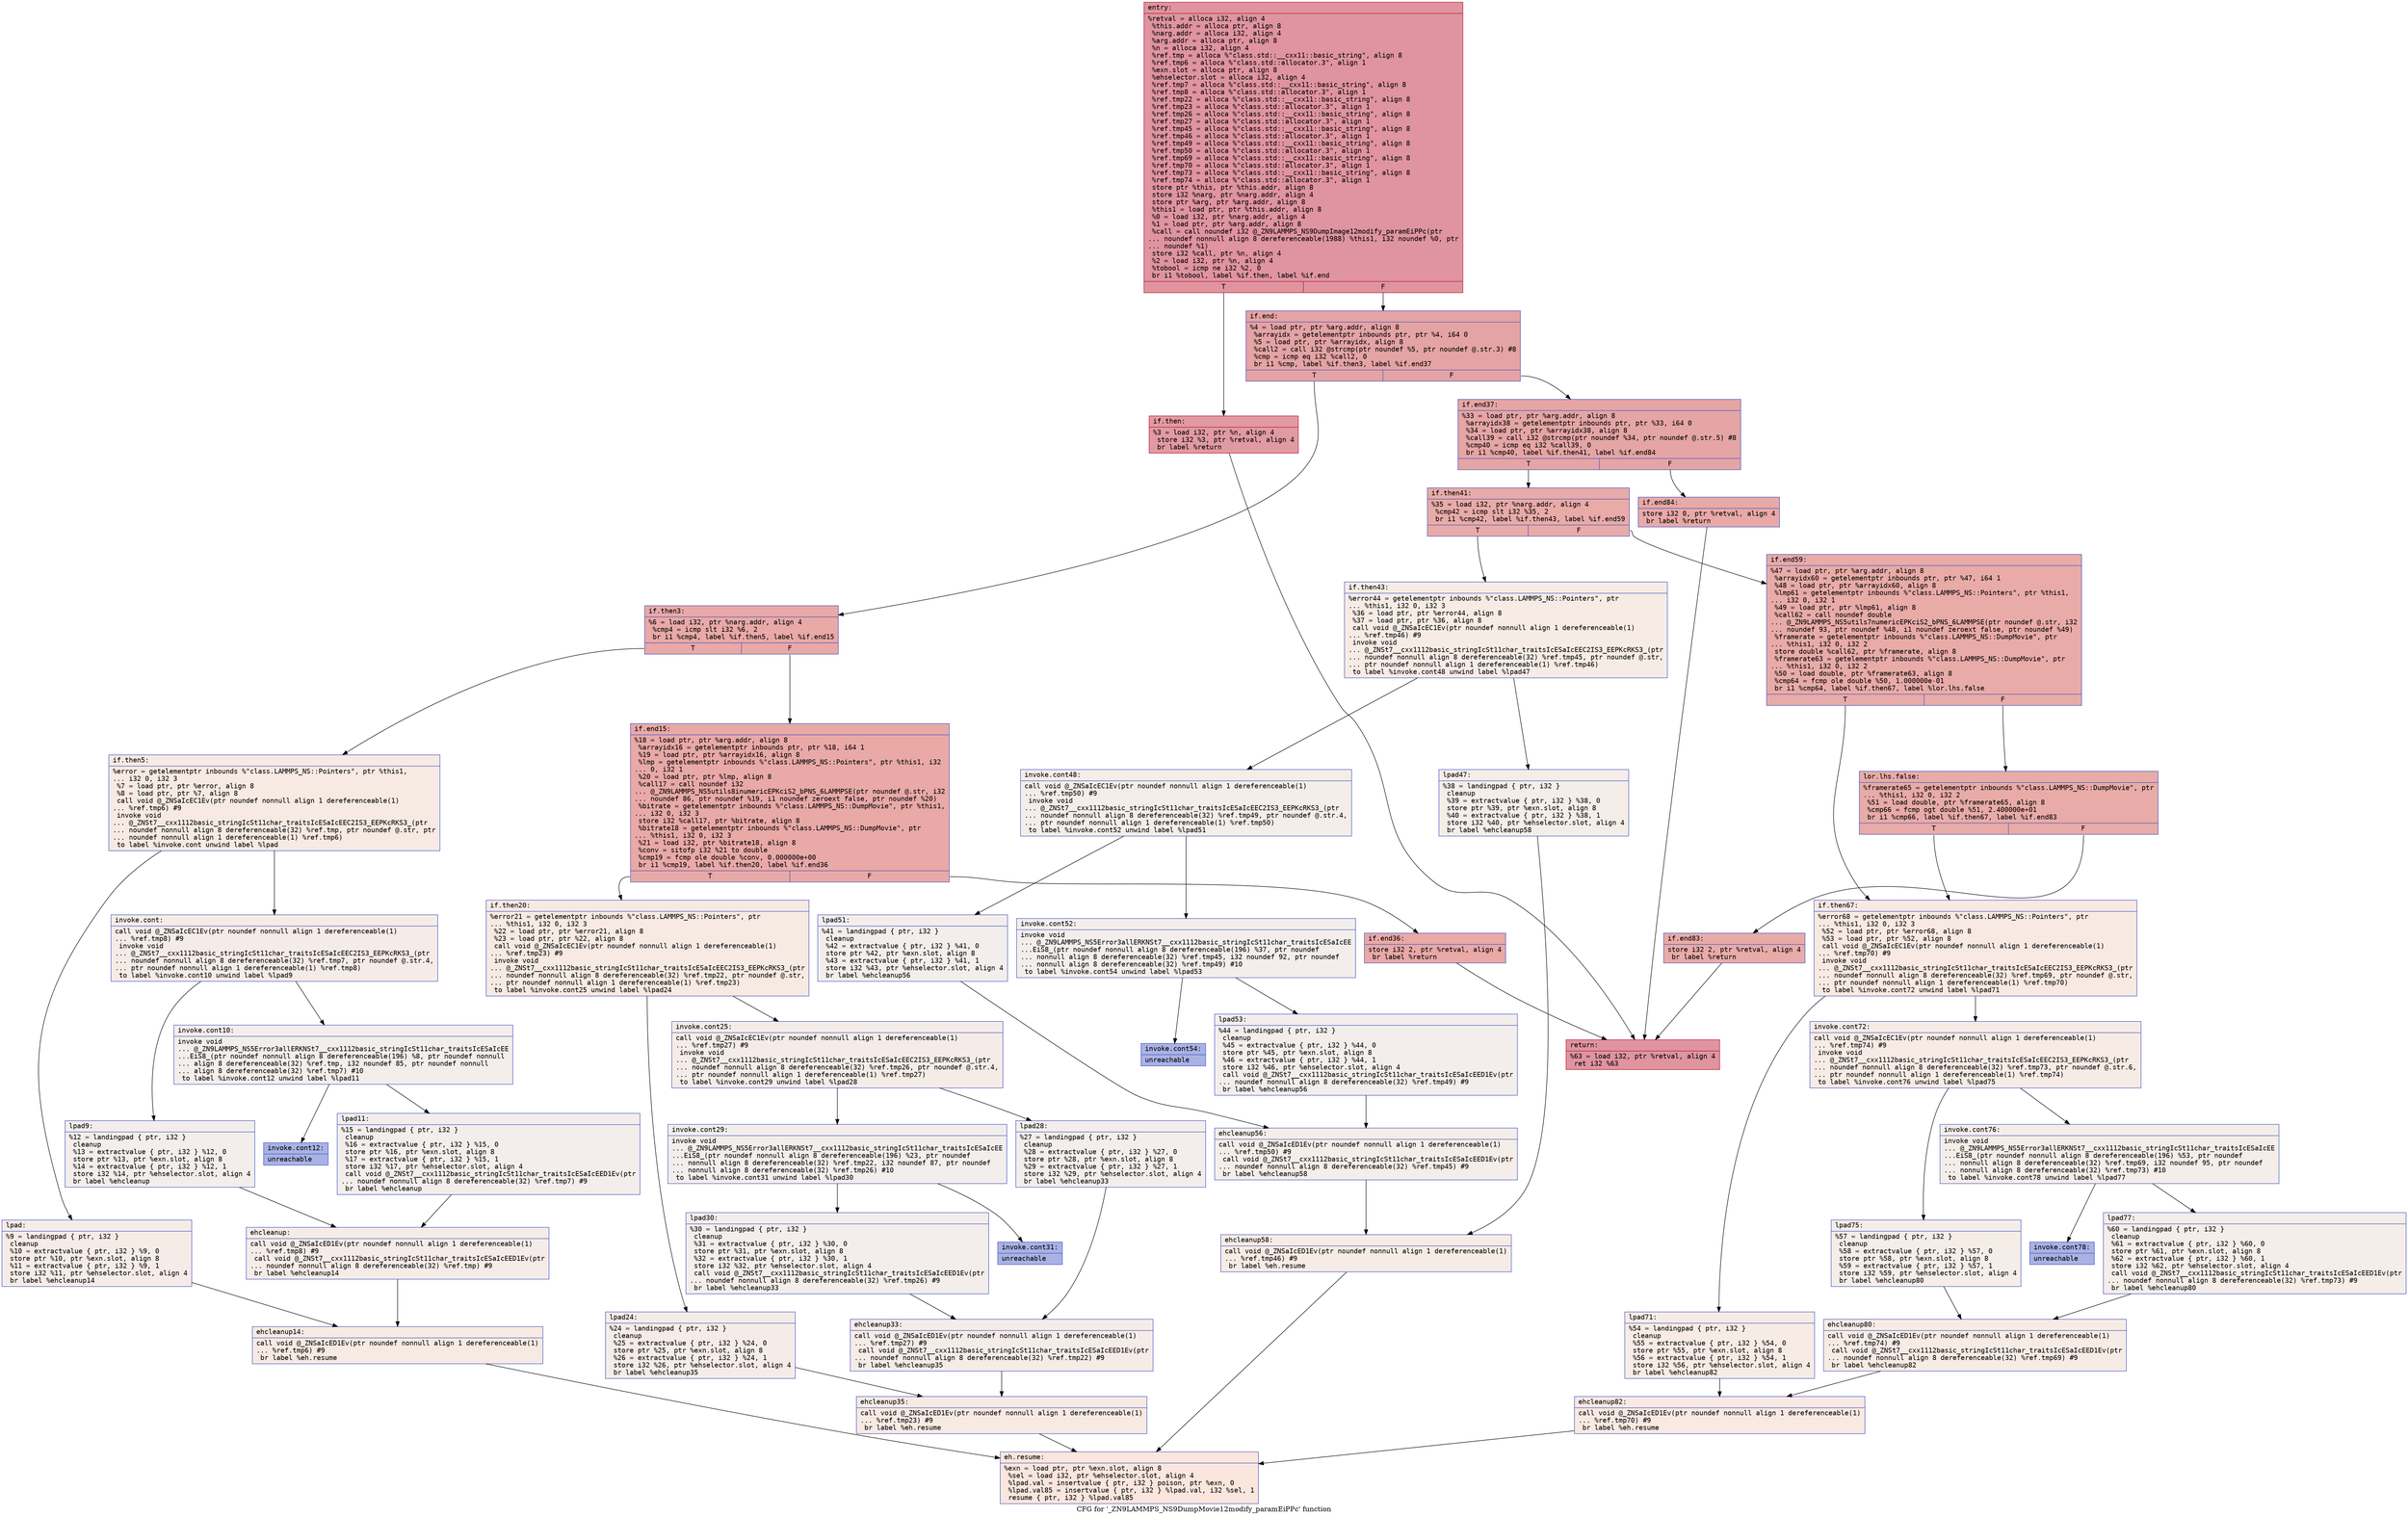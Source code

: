 digraph "CFG for '_ZN9LAMMPS_NS9DumpMovie12modify_paramEiPPc' function" {
	label="CFG for '_ZN9LAMMPS_NS9DumpMovie12modify_paramEiPPc' function";

	Node0x55651ed3fab0 [shape=record,color="#b70d28ff", style=filled, fillcolor="#b70d2870" fontname="Courier",label="{entry:\l|  %retval = alloca i32, align 4\l  %this.addr = alloca ptr, align 8\l  %narg.addr = alloca i32, align 4\l  %arg.addr = alloca ptr, align 8\l  %n = alloca i32, align 4\l  %ref.tmp = alloca %\"class.std::__cxx11::basic_string\", align 8\l  %ref.tmp6 = alloca %\"class.std::allocator.3\", align 1\l  %exn.slot = alloca ptr, align 8\l  %ehselector.slot = alloca i32, align 4\l  %ref.tmp7 = alloca %\"class.std::__cxx11::basic_string\", align 8\l  %ref.tmp8 = alloca %\"class.std::allocator.3\", align 1\l  %ref.tmp22 = alloca %\"class.std::__cxx11::basic_string\", align 8\l  %ref.tmp23 = alloca %\"class.std::allocator.3\", align 1\l  %ref.tmp26 = alloca %\"class.std::__cxx11::basic_string\", align 8\l  %ref.tmp27 = alloca %\"class.std::allocator.3\", align 1\l  %ref.tmp45 = alloca %\"class.std::__cxx11::basic_string\", align 8\l  %ref.tmp46 = alloca %\"class.std::allocator.3\", align 1\l  %ref.tmp49 = alloca %\"class.std::__cxx11::basic_string\", align 8\l  %ref.tmp50 = alloca %\"class.std::allocator.3\", align 1\l  %ref.tmp69 = alloca %\"class.std::__cxx11::basic_string\", align 8\l  %ref.tmp70 = alloca %\"class.std::allocator.3\", align 1\l  %ref.tmp73 = alloca %\"class.std::__cxx11::basic_string\", align 8\l  %ref.tmp74 = alloca %\"class.std::allocator.3\", align 1\l  store ptr %this, ptr %this.addr, align 8\l  store i32 %narg, ptr %narg.addr, align 4\l  store ptr %arg, ptr %arg.addr, align 8\l  %this1 = load ptr, ptr %this.addr, align 8\l  %0 = load i32, ptr %narg.addr, align 4\l  %1 = load ptr, ptr %arg.addr, align 8\l  %call = call noundef i32 @_ZN9LAMMPS_NS9DumpImage12modify_paramEiPPc(ptr\l... noundef nonnull align 8 dereferenceable(1988) %this1, i32 noundef %0, ptr\l... noundef %1)\l  store i32 %call, ptr %n, align 4\l  %2 = load i32, ptr %n, align 4\l  %tobool = icmp ne i32 %2, 0\l  br i1 %tobool, label %if.then, label %if.end\l|{<s0>T|<s1>F}}"];
	Node0x55651ed3fab0:s0 -> Node0x55651ed38a00[tooltip="entry -> if.then\nProbability 62.50%" ];
	Node0x55651ed3fab0:s1 -> Node0x55651ed38a70[tooltip="entry -> if.end\nProbability 37.50%" ];
	Node0x55651ed38a00 [shape=record,color="#b70d28ff", style=filled, fillcolor="#bb1b2c70" fontname="Courier",label="{if.then:\l|  %3 = load i32, ptr %n, align 4\l  store i32 %3, ptr %retval, align 4\l  br label %return\l}"];
	Node0x55651ed38a00 -> Node0x55651ed38cb0[tooltip="if.then -> return\nProbability 100.00%" ];
	Node0x55651ed38a70 [shape=record,color="#3d50c3ff", style=filled, fillcolor="#c32e3170" fontname="Courier",label="{if.end:\l|  %4 = load ptr, ptr %arg.addr, align 8\l  %arrayidx = getelementptr inbounds ptr, ptr %4, i64 0\l  %5 = load ptr, ptr %arrayidx, align 8\l  %call2 = call i32 @strcmp(ptr noundef %5, ptr noundef @.str.3) #8\l  %cmp = icmp eq i32 %call2, 0\l  br i1 %cmp, label %if.then3, label %if.end37\l|{<s0>T|<s1>F}}"];
	Node0x55651ed38a70:s0 -> Node0x55651ed391e0[tooltip="if.end -> if.then3\nProbability 37.50%" ];
	Node0x55651ed38a70:s1 -> Node0x55651ed39260[tooltip="if.end -> if.end37\nProbability 62.50%" ];
	Node0x55651ed391e0 [shape=record,color="#3d50c3ff", style=filled, fillcolor="#ca3b3770" fontname="Courier",label="{if.then3:\l|  %6 = load i32, ptr %narg.addr, align 4\l  %cmp4 = icmp slt i32 %6, 2\l  br i1 %cmp4, label %if.then5, label %if.end15\l|{<s0>T|<s1>F}}"];
	Node0x55651ed391e0:s0 -> Node0x55651ed394c0[tooltip="if.then3 -> if.then5\nProbability 0.00%" ];
	Node0x55651ed391e0:s1 -> Node0x55651ed39540[tooltip="if.then3 -> if.end15\nProbability 100.00%" ];
	Node0x55651ed394c0 [shape=record,color="#3d50c3ff", style=filled, fillcolor="#eed0c070" fontname="Courier",label="{if.then5:\l|  %error = getelementptr inbounds %\"class.LAMMPS_NS::Pointers\", ptr %this1,\l... i32 0, i32 3\l  %7 = load ptr, ptr %error, align 8\l  %8 = load ptr, ptr %7, align 8\l  call void @_ZNSaIcEC1Ev(ptr noundef nonnull align 1 dereferenceable(1)\l... %ref.tmp6) #9\l  invoke void\l... @_ZNSt7__cxx1112basic_stringIcSt11char_traitsIcESaIcEEC2IS3_EEPKcRKS3_(ptr\l... noundef nonnull align 8 dereferenceable(32) %ref.tmp, ptr noundef @.str, ptr\l... noundef nonnull align 1 dereferenceable(1) %ref.tmp6)\l          to label %invoke.cont unwind label %lpad\l}"];
	Node0x55651ed394c0 -> Node0x55651ed44200[tooltip="if.then5 -> invoke.cont\nProbability 50.00%" ];
	Node0x55651ed394c0 -> Node0x55651ed44280[tooltip="if.then5 -> lpad\nProbability 50.00%" ];
	Node0x55651ed44200 [shape=record,color="#3d50c3ff", style=filled, fillcolor="#ead5c970" fontname="Courier",label="{invoke.cont:\l|  call void @_ZNSaIcEC1Ev(ptr noundef nonnull align 1 dereferenceable(1)\l... %ref.tmp8) #9\l  invoke void\l... @_ZNSt7__cxx1112basic_stringIcSt11char_traitsIcESaIcEEC2IS3_EEPKcRKS3_(ptr\l... noundef nonnull align 8 dereferenceable(32) %ref.tmp7, ptr noundef @.str.4,\l... ptr noundef nonnull align 1 dereferenceable(1) %ref.tmp8)\l          to label %invoke.cont10 unwind label %lpad9\l}"];
	Node0x55651ed44200 -> Node0x55651ed44580[tooltip="invoke.cont -> invoke.cont10\nProbability 50.00%" ];
	Node0x55651ed44200 -> Node0x55651ed445d0[tooltip="invoke.cont -> lpad9\nProbability 50.00%" ];
	Node0x55651ed44580 [shape=record,color="#3d50c3ff", style=filled, fillcolor="#e5d8d170" fontname="Courier",label="{invoke.cont10:\l|  invoke void\l... @_ZN9LAMMPS_NS5Error3allERKNSt7__cxx1112basic_stringIcSt11char_traitsIcESaIcEE\l...EiS8_(ptr noundef nonnull align 8 dereferenceable(196) %8, ptr noundef nonnull\l... align 8 dereferenceable(32) %ref.tmp, i32 noundef 85, ptr noundef nonnull\l... align 8 dereferenceable(32) %ref.tmp7) #10\l          to label %invoke.cont12 unwind label %lpad11\l}"];
	Node0x55651ed44580 -> Node0x55651ed44530[tooltip="invoke.cont10 -> invoke.cont12\nProbability 0.00%" ];
	Node0x55651ed44580 -> Node0x55651ed448f0[tooltip="invoke.cont10 -> lpad11\nProbability 100.00%" ];
	Node0x55651ed44530 [shape=record,color="#3d50c3ff", style=filled, fillcolor="#3d50c370" fontname="Courier",label="{invoke.cont12:\l|  unreachable\l}"];
	Node0x55651ed44280 [shape=record,color="#3d50c3ff", style=filled, fillcolor="#ead5c970" fontname="Courier",label="{lpad:\l|  %9 = landingpad \{ ptr, i32 \}\l          cleanup\l  %10 = extractvalue \{ ptr, i32 \} %9, 0\l  store ptr %10, ptr %exn.slot, align 8\l  %11 = extractvalue \{ ptr, i32 \} %9, 1\l  store i32 %11, ptr %ehselector.slot, align 4\l  br label %ehcleanup14\l}"];
	Node0x55651ed44280 -> Node0x55651ed44eb0[tooltip="lpad -> ehcleanup14\nProbability 100.00%" ];
	Node0x55651ed445d0 [shape=record,color="#3d50c3ff", style=filled, fillcolor="#e5d8d170" fontname="Courier",label="{lpad9:\l|  %12 = landingpad \{ ptr, i32 \}\l          cleanup\l  %13 = extractvalue \{ ptr, i32 \} %12, 0\l  store ptr %13, ptr %exn.slot, align 8\l  %14 = extractvalue \{ ptr, i32 \} %12, 1\l  store i32 %14, ptr %ehselector.slot, align 4\l  br label %ehcleanup\l}"];
	Node0x55651ed445d0 -> Node0x55651ed45820[tooltip="lpad9 -> ehcleanup\nProbability 100.00%" ];
	Node0x55651ed448f0 [shape=record,color="#3d50c3ff", style=filled, fillcolor="#e5d8d170" fontname="Courier",label="{lpad11:\l|  %15 = landingpad \{ ptr, i32 \}\l          cleanup\l  %16 = extractvalue \{ ptr, i32 \} %15, 0\l  store ptr %16, ptr %exn.slot, align 8\l  %17 = extractvalue \{ ptr, i32 \} %15, 1\l  store i32 %17, ptr %ehselector.slot, align 4\l  call void @_ZNSt7__cxx1112basic_stringIcSt11char_traitsIcESaIcEED1Ev(ptr\l... noundef nonnull align 8 dereferenceable(32) %ref.tmp7) #9\l  br label %ehcleanup\l}"];
	Node0x55651ed448f0 -> Node0x55651ed45820[tooltip="lpad11 -> ehcleanup\nProbability 100.00%" ];
	Node0x55651ed45820 [shape=record,color="#3d50c3ff", style=filled, fillcolor="#ead5c970" fontname="Courier",label="{ehcleanup:\l|  call void @_ZNSaIcED1Ev(ptr noundef nonnull align 1 dereferenceable(1)\l... %ref.tmp8) #9\l  call void @_ZNSt7__cxx1112basic_stringIcSt11char_traitsIcESaIcEED1Ev(ptr\l... noundef nonnull align 8 dereferenceable(32) %ref.tmp) #9\l  br label %ehcleanup14\l}"];
	Node0x55651ed45820 -> Node0x55651ed44eb0[tooltip="ehcleanup -> ehcleanup14\nProbability 100.00%" ];
	Node0x55651ed44eb0 [shape=record,color="#3d50c3ff", style=filled, fillcolor="#eed0c070" fontname="Courier",label="{ehcleanup14:\l|  call void @_ZNSaIcED1Ev(ptr noundef nonnull align 1 dereferenceable(1)\l... %ref.tmp6) #9\l  br label %eh.resume\l}"];
	Node0x55651ed44eb0 -> Node0x55651ed460d0[tooltip="ehcleanup14 -> eh.resume\nProbability 100.00%" ];
	Node0x55651ed39540 [shape=record,color="#3d50c3ff", style=filled, fillcolor="#ca3b3770" fontname="Courier",label="{if.end15:\l|  %18 = load ptr, ptr %arg.addr, align 8\l  %arrayidx16 = getelementptr inbounds ptr, ptr %18, i64 1\l  %19 = load ptr, ptr %arrayidx16, align 8\l  %lmp = getelementptr inbounds %\"class.LAMMPS_NS::Pointers\", ptr %this1, i32\l... 0, i32 1\l  %20 = load ptr, ptr %lmp, align 8\l  %call17 = call noundef i32\l... @_ZN9LAMMPS_NS5utils8inumericEPKciS2_bPNS_6LAMMPSE(ptr noundef @.str, i32\l... noundef 86, ptr noundef %19, i1 noundef zeroext false, ptr noundef %20)\l  %bitrate = getelementptr inbounds %\"class.LAMMPS_NS::DumpMovie\", ptr %this1,\l... i32 0, i32 3\l  store i32 %call17, ptr %bitrate, align 8\l  %bitrate18 = getelementptr inbounds %\"class.LAMMPS_NS::DumpMovie\", ptr\l... %this1, i32 0, i32 3\l  %21 = load i32, ptr %bitrate18, align 8\l  %conv = sitofp i32 %21 to double\l  %cmp19 = fcmp ole double %conv, 0.000000e+00\l  br i1 %cmp19, label %if.then20, label %if.end36\l|{<s0>T|<s1>F}}"];
	Node0x55651ed39540:s0 -> Node0x55651ed46c00[tooltip="if.end15 -> if.then20\nProbability 0.00%" ];
	Node0x55651ed39540:s1 -> Node0x55651ed46c80[tooltip="if.end15 -> if.end36\nProbability 100.00%" ];
	Node0x55651ed46c00 [shape=record,color="#3d50c3ff", style=filled, fillcolor="#eed0c070" fontname="Courier",label="{if.then20:\l|  %error21 = getelementptr inbounds %\"class.LAMMPS_NS::Pointers\", ptr\l... %this1, i32 0, i32 3\l  %22 = load ptr, ptr %error21, align 8\l  %23 = load ptr, ptr %22, align 8\l  call void @_ZNSaIcEC1Ev(ptr noundef nonnull align 1 dereferenceable(1)\l... %ref.tmp23) #9\l  invoke void\l... @_ZNSt7__cxx1112basic_stringIcSt11char_traitsIcESaIcEEC2IS3_EEPKcRKS3_(ptr\l... noundef nonnull align 8 dereferenceable(32) %ref.tmp22, ptr noundef @.str,\l... ptr noundef nonnull align 1 dereferenceable(1) %ref.tmp23)\l          to label %invoke.cont25 unwind label %lpad24\l}"];
	Node0x55651ed46c00 -> Node0x55651ed47110[tooltip="if.then20 -> invoke.cont25\nProbability 50.00%" ];
	Node0x55651ed46c00 -> Node0x55651ed47190[tooltip="if.then20 -> lpad24\nProbability 50.00%" ];
	Node0x55651ed47110 [shape=record,color="#3d50c3ff", style=filled, fillcolor="#ead5c970" fontname="Courier",label="{invoke.cont25:\l|  call void @_ZNSaIcEC1Ev(ptr noundef nonnull align 1 dereferenceable(1)\l... %ref.tmp27) #9\l  invoke void\l... @_ZNSt7__cxx1112basic_stringIcSt11char_traitsIcESaIcEEC2IS3_EEPKcRKS3_(ptr\l... noundef nonnull align 8 dereferenceable(32) %ref.tmp26, ptr noundef @.str.4,\l... ptr noundef nonnull align 1 dereferenceable(1) %ref.tmp27)\l          to label %invoke.cont29 unwind label %lpad28\l}"];
	Node0x55651ed47110 -> Node0x55651ed47510[tooltip="invoke.cont25 -> invoke.cont29\nProbability 50.00%" ];
	Node0x55651ed47110 -> Node0x55651ed47560[tooltip="invoke.cont25 -> lpad28\nProbability 50.00%" ];
	Node0x55651ed47510 [shape=record,color="#3d50c3ff", style=filled, fillcolor="#e5d8d170" fontname="Courier",label="{invoke.cont29:\l|  invoke void\l... @_ZN9LAMMPS_NS5Error3allERKNSt7__cxx1112basic_stringIcSt11char_traitsIcESaIcEE\l...EiS8_(ptr noundef nonnull align 8 dereferenceable(196) %23, ptr noundef\l... nonnull align 8 dereferenceable(32) %ref.tmp22, i32 noundef 87, ptr noundef\l... nonnull align 8 dereferenceable(32) %ref.tmp26) #10\l          to label %invoke.cont31 unwind label %lpad30\l}"];
	Node0x55651ed47510 -> Node0x55651ed474c0[tooltip="invoke.cont29 -> invoke.cont31\nProbability 0.00%" ];
	Node0x55651ed47510 -> Node0x55651ed47880[tooltip="invoke.cont29 -> lpad30\nProbability 100.00%" ];
	Node0x55651ed474c0 [shape=record,color="#3d50c3ff", style=filled, fillcolor="#3d50c370" fontname="Courier",label="{invoke.cont31:\l|  unreachable\l}"];
	Node0x55651ed47190 [shape=record,color="#3d50c3ff", style=filled, fillcolor="#ead5c970" fontname="Courier",label="{lpad24:\l|  %24 = landingpad \{ ptr, i32 \}\l          cleanup\l  %25 = extractvalue \{ ptr, i32 \} %24, 0\l  store ptr %25, ptr %exn.slot, align 8\l  %26 = extractvalue \{ ptr, i32 \} %24, 1\l  store i32 %26, ptr %ehselector.slot, align 4\l  br label %ehcleanup35\l}"];
	Node0x55651ed47190 -> Node0x55651ed47e40[tooltip="lpad24 -> ehcleanup35\nProbability 100.00%" ];
	Node0x55651ed47560 [shape=record,color="#3d50c3ff", style=filled, fillcolor="#e5d8d170" fontname="Courier",label="{lpad28:\l|  %27 = landingpad \{ ptr, i32 \}\l          cleanup\l  %28 = extractvalue \{ ptr, i32 \} %27, 0\l  store ptr %28, ptr %exn.slot, align 8\l  %29 = extractvalue \{ ptr, i32 \} %27, 1\l  store i32 %29, ptr %ehselector.slot, align 4\l  br label %ehcleanup33\l}"];
	Node0x55651ed47560 -> Node0x55651ed48190[tooltip="lpad28 -> ehcleanup33\nProbability 100.00%" ];
	Node0x55651ed47880 [shape=record,color="#3d50c3ff", style=filled, fillcolor="#e5d8d170" fontname="Courier",label="{lpad30:\l|  %30 = landingpad \{ ptr, i32 \}\l          cleanup\l  %31 = extractvalue \{ ptr, i32 \} %30, 0\l  store ptr %31, ptr %exn.slot, align 8\l  %32 = extractvalue \{ ptr, i32 \} %30, 1\l  store i32 %32, ptr %ehselector.slot, align 4\l  call void @_ZNSt7__cxx1112basic_stringIcSt11char_traitsIcESaIcEED1Ev(ptr\l... noundef nonnull align 8 dereferenceable(32) %ref.tmp26) #9\l  br label %ehcleanup33\l}"];
	Node0x55651ed47880 -> Node0x55651ed48190[tooltip="lpad30 -> ehcleanup33\nProbability 100.00%" ];
	Node0x55651ed48190 [shape=record,color="#3d50c3ff", style=filled, fillcolor="#ead5c970" fontname="Courier",label="{ehcleanup33:\l|  call void @_ZNSaIcED1Ev(ptr noundef nonnull align 1 dereferenceable(1)\l... %ref.tmp27) #9\l  call void @_ZNSt7__cxx1112basic_stringIcSt11char_traitsIcESaIcEED1Ev(ptr\l... noundef nonnull align 8 dereferenceable(32) %ref.tmp22) #9\l  br label %ehcleanup35\l}"];
	Node0x55651ed48190 -> Node0x55651ed47e40[tooltip="ehcleanup33 -> ehcleanup35\nProbability 100.00%" ];
	Node0x55651ed47e40 [shape=record,color="#3d50c3ff", style=filled, fillcolor="#eed0c070" fontname="Courier",label="{ehcleanup35:\l|  call void @_ZNSaIcED1Ev(ptr noundef nonnull align 1 dereferenceable(1)\l... %ref.tmp23) #9\l  br label %eh.resume\l}"];
	Node0x55651ed47e40 -> Node0x55651ed460d0[tooltip="ehcleanup35 -> eh.resume\nProbability 100.00%" ];
	Node0x55651ed46c80 [shape=record,color="#3d50c3ff", style=filled, fillcolor="#ca3b3770" fontname="Courier",label="{if.end36:\l|  store i32 2, ptr %retval, align 4\l  br label %return\l}"];
	Node0x55651ed46c80 -> Node0x55651ed38cb0[tooltip="if.end36 -> return\nProbability 100.00%" ];
	Node0x55651ed39260 [shape=record,color="#3d50c3ff", style=filled, fillcolor="#c5333470" fontname="Courier",label="{if.end37:\l|  %33 = load ptr, ptr %arg.addr, align 8\l  %arrayidx38 = getelementptr inbounds ptr, ptr %33, i64 0\l  %34 = load ptr, ptr %arrayidx38, align 8\l  %call39 = call i32 @strcmp(ptr noundef %34, ptr noundef @.str.5) #8\l  %cmp40 = icmp eq i32 %call39, 0\l  br i1 %cmp40, label %if.then41, label %if.end84\l|{<s0>T|<s1>F}}"];
	Node0x55651ed39260:s0 -> Node0x55651ed48f40[tooltip="if.end37 -> if.then41\nProbability 37.50%" ];
	Node0x55651ed39260:s1 -> Node0x55651ed48fc0[tooltip="if.end37 -> if.end84\nProbability 62.50%" ];
	Node0x55651ed48f40 [shape=record,color="#3d50c3ff", style=filled, fillcolor="#cc403a70" fontname="Courier",label="{if.then41:\l|  %35 = load i32, ptr %narg.addr, align 4\l  %cmp42 = icmp slt i32 %35, 2\l  br i1 %cmp42, label %if.then43, label %if.end59\l|{<s0>T|<s1>F}}"];
	Node0x55651ed48f40:s0 -> Node0x55651ed49220[tooltip="if.then41 -> if.then43\nProbability 0.00%" ];
	Node0x55651ed48f40:s1 -> Node0x55651ed492a0[tooltip="if.then41 -> if.end59\nProbability 100.00%" ];
	Node0x55651ed49220 [shape=record,color="#3d50c3ff", style=filled, fillcolor="#ecd3c570" fontname="Courier",label="{if.then43:\l|  %error44 = getelementptr inbounds %\"class.LAMMPS_NS::Pointers\", ptr\l... %this1, i32 0, i32 3\l  %36 = load ptr, ptr %error44, align 8\l  %37 = load ptr, ptr %36, align 8\l  call void @_ZNSaIcEC1Ev(ptr noundef nonnull align 1 dereferenceable(1)\l... %ref.tmp46) #9\l  invoke void\l... @_ZNSt7__cxx1112basic_stringIcSt11char_traitsIcESaIcEEC2IS3_EEPKcRKS3_(ptr\l... noundef nonnull align 8 dereferenceable(32) %ref.tmp45, ptr noundef @.str,\l... ptr noundef nonnull align 1 dereferenceable(1) %ref.tmp46)\l          to label %invoke.cont48 unwind label %lpad47\l}"];
	Node0x55651ed49220 -> Node0x55651ed49730[tooltip="if.then43 -> invoke.cont48\nProbability 50.00%" ];
	Node0x55651ed49220 -> Node0x55651ed497b0[tooltip="if.then43 -> lpad47\nProbability 50.00%" ];
	Node0x55651ed49730 [shape=record,color="#3d50c3ff", style=filled, fillcolor="#e8d6cc70" fontname="Courier",label="{invoke.cont48:\l|  call void @_ZNSaIcEC1Ev(ptr noundef nonnull align 1 dereferenceable(1)\l... %ref.tmp50) #9\l  invoke void\l... @_ZNSt7__cxx1112basic_stringIcSt11char_traitsIcESaIcEEC2IS3_EEPKcRKS3_(ptr\l... noundef nonnull align 8 dereferenceable(32) %ref.tmp49, ptr noundef @.str.4,\l... ptr noundef nonnull align 1 dereferenceable(1) %ref.tmp50)\l          to label %invoke.cont52 unwind label %lpad51\l}"];
	Node0x55651ed49730 -> Node0x55651ed49ad0[tooltip="invoke.cont48 -> invoke.cont52\nProbability 50.00%" ];
	Node0x55651ed49730 -> Node0x55651ed49b20[tooltip="invoke.cont48 -> lpad51\nProbability 50.00%" ];
	Node0x55651ed49ad0 [shape=record,color="#3d50c3ff", style=filled, fillcolor="#e3d9d370" fontname="Courier",label="{invoke.cont52:\l|  invoke void\l... @_ZN9LAMMPS_NS5Error3allERKNSt7__cxx1112basic_stringIcSt11char_traitsIcESaIcEE\l...EiS8_(ptr noundef nonnull align 8 dereferenceable(196) %37, ptr noundef\l... nonnull align 8 dereferenceable(32) %ref.tmp45, i32 noundef 92, ptr noundef\l... nonnull align 8 dereferenceable(32) %ref.tmp49) #10\l          to label %invoke.cont54 unwind label %lpad53\l}"];
	Node0x55651ed49ad0 -> Node0x55651ed49a80[tooltip="invoke.cont52 -> invoke.cont54\nProbability 0.00%" ];
	Node0x55651ed49ad0 -> Node0x55651ed49de0[tooltip="invoke.cont52 -> lpad53\nProbability 100.00%" ];
	Node0x55651ed49a80 [shape=record,color="#3d50c3ff", style=filled, fillcolor="#3d50c370" fontname="Courier",label="{invoke.cont54:\l|  unreachable\l}"];
	Node0x55651ed497b0 [shape=record,color="#3d50c3ff", style=filled, fillcolor="#e8d6cc70" fontname="Courier",label="{lpad47:\l|  %38 = landingpad \{ ptr, i32 \}\l          cleanup\l  %39 = extractvalue \{ ptr, i32 \} %38, 0\l  store ptr %39, ptr %exn.slot, align 8\l  %40 = extractvalue \{ ptr, i32 \} %38, 1\l  store i32 %40, ptr %ehselector.slot, align 4\l  br label %ehcleanup58\l}"];
	Node0x55651ed497b0 -> Node0x55651ed4a3a0[tooltip="lpad47 -> ehcleanup58\nProbability 100.00%" ];
	Node0x55651ed49b20 [shape=record,color="#3d50c3ff", style=filled, fillcolor="#e3d9d370" fontname="Courier",label="{lpad51:\l|  %41 = landingpad \{ ptr, i32 \}\l          cleanup\l  %42 = extractvalue \{ ptr, i32 \} %41, 0\l  store ptr %42, ptr %exn.slot, align 8\l  %43 = extractvalue \{ ptr, i32 \} %41, 1\l  store i32 %43, ptr %ehselector.slot, align 4\l  br label %ehcleanup56\l}"];
	Node0x55651ed49b20 -> Node0x55651ed4a6f0[tooltip="lpad51 -> ehcleanup56\nProbability 100.00%" ];
	Node0x55651ed49de0 [shape=record,color="#3d50c3ff", style=filled, fillcolor="#e3d9d370" fontname="Courier",label="{lpad53:\l|  %44 = landingpad \{ ptr, i32 \}\l          cleanup\l  %45 = extractvalue \{ ptr, i32 \} %44, 0\l  store ptr %45, ptr %exn.slot, align 8\l  %46 = extractvalue \{ ptr, i32 \} %44, 1\l  store i32 %46, ptr %ehselector.slot, align 4\l  call void @_ZNSt7__cxx1112basic_stringIcSt11char_traitsIcESaIcEED1Ev(ptr\l... noundef nonnull align 8 dereferenceable(32) %ref.tmp49) #9\l  br label %ehcleanup56\l}"];
	Node0x55651ed49de0 -> Node0x55651ed4a6f0[tooltip="lpad53 -> ehcleanup56\nProbability 100.00%" ];
	Node0x55651ed4a6f0 [shape=record,color="#3d50c3ff", style=filled, fillcolor="#e8d6cc70" fontname="Courier",label="{ehcleanup56:\l|  call void @_ZNSaIcED1Ev(ptr noundef nonnull align 1 dereferenceable(1)\l... %ref.tmp50) #9\l  call void @_ZNSt7__cxx1112basic_stringIcSt11char_traitsIcESaIcEED1Ev(ptr\l... noundef nonnull align 8 dereferenceable(32) %ref.tmp45) #9\l  br label %ehcleanup58\l}"];
	Node0x55651ed4a6f0 -> Node0x55651ed4a3a0[tooltip="ehcleanup56 -> ehcleanup58\nProbability 100.00%" ];
	Node0x55651ed4a3a0 [shape=record,color="#3d50c3ff", style=filled, fillcolor="#ecd3c570" fontname="Courier",label="{ehcleanup58:\l|  call void @_ZNSaIcED1Ev(ptr noundef nonnull align 1 dereferenceable(1)\l... %ref.tmp46) #9\l  br label %eh.resume\l}"];
	Node0x55651ed4a3a0 -> Node0x55651ed460d0[tooltip="ehcleanup58 -> eh.resume\nProbability 100.00%" ];
	Node0x55651ed492a0 [shape=record,color="#3d50c3ff", style=filled, fillcolor="#cc403a70" fontname="Courier",label="{if.end59:\l|  %47 = load ptr, ptr %arg.addr, align 8\l  %arrayidx60 = getelementptr inbounds ptr, ptr %47, i64 1\l  %48 = load ptr, ptr %arrayidx60, align 8\l  %lmp61 = getelementptr inbounds %\"class.LAMMPS_NS::Pointers\", ptr %this1,\l... i32 0, i32 1\l  %49 = load ptr, ptr %lmp61, align 8\l  %call62 = call noundef double\l... @_ZN9LAMMPS_NS5utils7numericEPKciS2_bPNS_6LAMMPSE(ptr noundef @.str, i32\l... noundef 93, ptr noundef %48, i1 noundef zeroext false, ptr noundef %49)\l  %framerate = getelementptr inbounds %\"class.LAMMPS_NS::DumpMovie\", ptr\l... %this1, i32 0, i32 2\l  store double %call62, ptr %framerate, align 8\l  %framerate63 = getelementptr inbounds %\"class.LAMMPS_NS::DumpMovie\", ptr\l... %this1, i32 0, i32 2\l  %50 = load double, ptr %framerate63, align 8\l  %cmp64 = fcmp ole double %50, 1.000000e-01\l  br i1 %cmp64, label %if.then67, label %lor.lhs.false\l|{<s0>T|<s1>F}}"];
	Node0x55651ed492a0:s0 -> Node0x55651ed4c170[tooltip="if.end59 -> if.then67\nProbability 0.00%" ];
	Node0x55651ed492a0:s1 -> Node0x55651ed4c1f0[tooltip="if.end59 -> lor.lhs.false\nProbability 100.00%" ];
	Node0x55651ed4c1f0 [shape=record,color="#3d50c3ff", style=filled, fillcolor="#cc403a70" fontname="Courier",label="{lor.lhs.false:\l|  %framerate65 = getelementptr inbounds %\"class.LAMMPS_NS::DumpMovie\", ptr\l... %this1, i32 0, i32 2\l  %51 = load double, ptr %framerate65, align 8\l  %cmp66 = fcmp ogt double %51, 2.400000e+01\l  br i1 %cmp66, label %if.then67, label %if.end83\l|{<s0>T|<s1>F}}"];
	Node0x55651ed4c1f0:s0 -> Node0x55651ed4c170[tooltip="lor.lhs.false -> if.then67\nProbability 0.00%" ];
	Node0x55651ed4c1f0:s1 -> Node0x55651ed4c540[tooltip="lor.lhs.false -> if.end83\nProbability 100.00%" ];
	Node0x55651ed4c170 [shape=record,color="#3d50c3ff", style=filled, fillcolor="#efcebd70" fontname="Courier",label="{if.then67:\l|  %error68 = getelementptr inbounds %\"class.LAMMPS_NS::Pointers\", ptr\l... %this1, i32 0, i32 3\l  %52 = load ptr, ptr %error68, align 8\l  %53 = load ptr, ptr %52, align 8\l  call void @_ZNSaIcEC1Ev(ptr noundef nonnull align 1 dereferenceable(1)\l... %ref.tmp70) #9\l  invoke void\l... @_ZNSt7__cxx1112basic_stringIcSt11char_traitsIcESaIcEEC2IS3_EEPKcRKS3_(ptr\l... noundef nonnull align 8 dereferenceable(32) %ref.tmp69, ptr noundef @.str,\l... ptr noundef nonnull align 1 dereferenceable(1) %ref.tmp70)\l          to label %invoke.cont72 unwind label %lpad71\l}"];
	Node0x55651ed4c170 -> Node0x55651ed45310[tooltip="if.then67 -> invoke.cont72\nProbability 50.00%" ];
	Node0x55651ed4c170 -> Node0x55651ed45390[tooltip="if.then67 -> lpad71\nProbability 50.00%" ];
	Node0x55651ed45310 [shape=record,color="#3d50c3ff", style=filled, fillcolor="#ecd3c570" fontname="Courier",label="{invoke.cont72:\l|  call void @_ZNSaIcEC1Ev(ptr noundef nonnull align 1 dereferenceable(1)\l... %ref.tmp74) #9\l  invoke void\l... @_ZNSt7__cxx1112basic_stringIcSt11char_traitsIcESaIcEEC2IS3_EEPKcRKS3_(ptr\l... noundef nonnull align 8 dereferenceable(32) %ref.tmp73, ptr noundef @.str.6,\l... ptr noundef nonnull align 1 dereferenceable(1) %ref.tmp74)\l          to label %invoke.cont76 unwind label %lpad75\l}"];
	Node0x55651ed45310 -> Node0x55651ed4d3a0[tooltip="invoke.cont72 -> invoke.cont76\nProbability 50.00%" ];
	Node0x55651ed45310 -> Node0x55651ed4d3f0[tooltip="invoke.cont72 -> lpad75\nProbability 50.00%" ];
	Node0x55651ed4d3a0 [shape=record,color="#3d50c3ff", style=filled, fillcolor="#e8d6cc70" fontname="Courier",label="{invoke.cont76:\l|  invoke void\l... @_ZN9LAMMPS_NS5Error3allERKNSt7__cxx1112basic_stringIcSt11char_traitsIcESaIcEE\l...EiS8_(ptr noundef nonnull align 8 dereferenceable(196) %53, ptr noundef\l... nonnull align 8 dereferenceable(32) %ref.tmp69, i32 noundef 95, ptr noundef\l... nonnull align 8 dereferenceable(32) %ref.tmp73) #10\l          to label %invoke.cont78 unwind label %lpad77\l}"];
	Node0x55651ed4d3a0 -> Node0x55651ed454a0[tooltip="invoke.cont76 -> invoke.cont78\nProbability 0.00%" ];
	Node0x55651ed4d3a0 -> Node0x55651ed4d6c0[tooltip="invoke.cont76 -> lpad77\nProbability 100.00%" ];
	Node0x55651ed454a0 [shape=record,color="#3d50c3ff", style=filled, fillcolor="#3d50c370" fontname="Courier",label="{invoke.cont78:\l|  unreachable\l}"];
	Node0x55651ed45390 [shape=record,color="#3d50c3ff", style=filled, fillcolor="#ecd3c570" fontname="Courier",label="{lpad71:\l|  %54 = landingpad \{ ptr, i32 \}\l          cleanup\l  %55 = extractvalue \{ ptr, i32 \} %54, 0\l  store ptr %55, ptr %exn.slot, align 8\l  %56 = extractvalue \{ ptr, i32 \} %54, 1\l  store i32 %56, ptr %ehselector.slot, align 4\l  br label %ehcleanup82\l}"];
	Node0x55651ed45390 -> Node0x55651ed4dca0[tooltip="lpad71 -> ehcleanup82\nProbability 100.00%" ];
	Node0x55651ed4d3f0 [shape=record,color="#3d50c3ff", style=filled, fillcolor="#e8d6cc70" fontname="Courier",label="{lpad75:\l|  %57 = landingpad \{ ptr, i32 \}\l          cleanup\l  %58 = extractvalue \{ ptr, i32 \} %57, 0\l  store ptr %58, ptr %exn.slot, align 8\l  %59 = extractvalue \{ ptr, i32 \} %57, 1\l  store i32 %59, ptr %ehselector.slot, align 4\l  br label %ehcleanup80\l}"];
	Node0x55651ed4d3f0 -> Node0x55651ed4dff0[tooltip="lpad75 -> ehcleanup80\nProbability 100.00%" ];
	Node0x55651ed4d6c0 [shape=record,color="#3d50c3ff", style=filled, fillcolor="#e8d6cc70" fontname="Courier",label="{lpad77:\l|  %60 = landingpad \{ ptr, i32 \}\l          cleanup\l  %61 = extractvalue \{ ptr, i32 \} %60, 0\l  store ptr %61, ptr %exn.slot, align 8\l  %62 = extractvalue \{ ptr, i32 \} %60, 1\l  store i32 %62, ptr %ehselector.slot, align 4\l  call void @_ZNSt7__cxx1112basic_stringIcSt11char_traitsIcESaIcEED1Ev(ptr\l... noundef nonnull align 8 dereferenceable(32) %ref.tmp73) #9\l  br label %ehcleanup80\l}"];
	Node0x55651ed4d6c0 -> Node0x55651ed4dff0[tooltip="lpad77 -> ehcleanup80\nProbability 100.00%" ];
	Node0x55651ed4dff0 [shape=record,color="#3d50c3ff", style=filled, fillcolor="#ecd3c570" fontname="Courier",label="{ehcleanup80:\l|  call void @_ZNSaIcED1Ev(ptr noundef nonnull align 1 dereferenceable(1)\l... %ref.tmp74) #9\l  call void @_ZNSt7__cxx1112basic_stringIcSt11char_traitsIcESaIcEED1Ev(ptr\l... noundef nonnull align 8 dereferenceable(32) %ref.tmp69) #9\l  br label %ehcleanup82\l}"];
	Node0x55651ed4dff0 -> Node0x55651ed4dca0[tooltip="ehcleanup80 -> ehcleanup82\nProbability 100.00%" ];
	Node0x55651ed4dca0 [shape=record,color="#3d50c3ff", style=filled, fillcolor="#efcebd70" fontname="Courier",label="{ehcleanup82:\l|  call void @_ZNSaIcED1Ev(ptr noundef nonnull align 1 dereferenceable(1)\l... %ref.tmp70) #9\l  br label %eh.resume\l}"];
	Node0x55651ed4dca0 -> Node0x55651ed460d0[tooltip="ehcleanup82 -> eh.resume\nProbability 100.00%" ];
	Node0x55651ed4c540 [shape=record,color="#3d50c3ff", style=filled, fillcolor="#cc403a70" fontname="Courier",label="{if.end83:\l|  store i32 2, ptr %retval, align 4\l  br label %return\l}"];
	Node0x55651ed4c540 -> Node0x55651ed38cb0[tooltip="if.end83 -> return\nProbability 100.00%" ];
	Node0x55651ed48fc0 [shape=record,color="#3d50c3ff", style=filled, fillcolor="#ca3b3770" fontname="Courier",label="{if.end84:\l|  store i32 0, ptr %retval, align 4\l  br label %return\l}"];
	Node0x55651ed48fc0 -> Node0x55651ed38cb0[tooltip="if.end84 -> return\nProbability 100.00%" ];
	Node0x55651ed38cb0 [shape=record,color="#b70d28ff", style=filled, fillcolor="#b70d2870" fontname="Courier",label="{return:\l|  %63 = load i32, ptr %retval, align 4\l  ret i32 %63\l}"];
	Node0x55651ed460d0 [shape=record,color="#3d50c3ff", style=filled, fillcolor="#f3c7b170" fontname="Courier",label="{eh.resume:\l|  %exn = load ptr, ptr %exn.slot, align 8\l  %sel = load i32, ptr %ehselector.slot, align 4\l  %lpad.val = insertvalue \{ ptr, i32 \} poison, ptr %exn, 0\l  %lpad.val85 = insertvalue \{ ptr, i32 \} %lpad.val, i32 %sel, 1\l  resume \{ ptr, i32 \} %lpad.val85\l}"];
}
